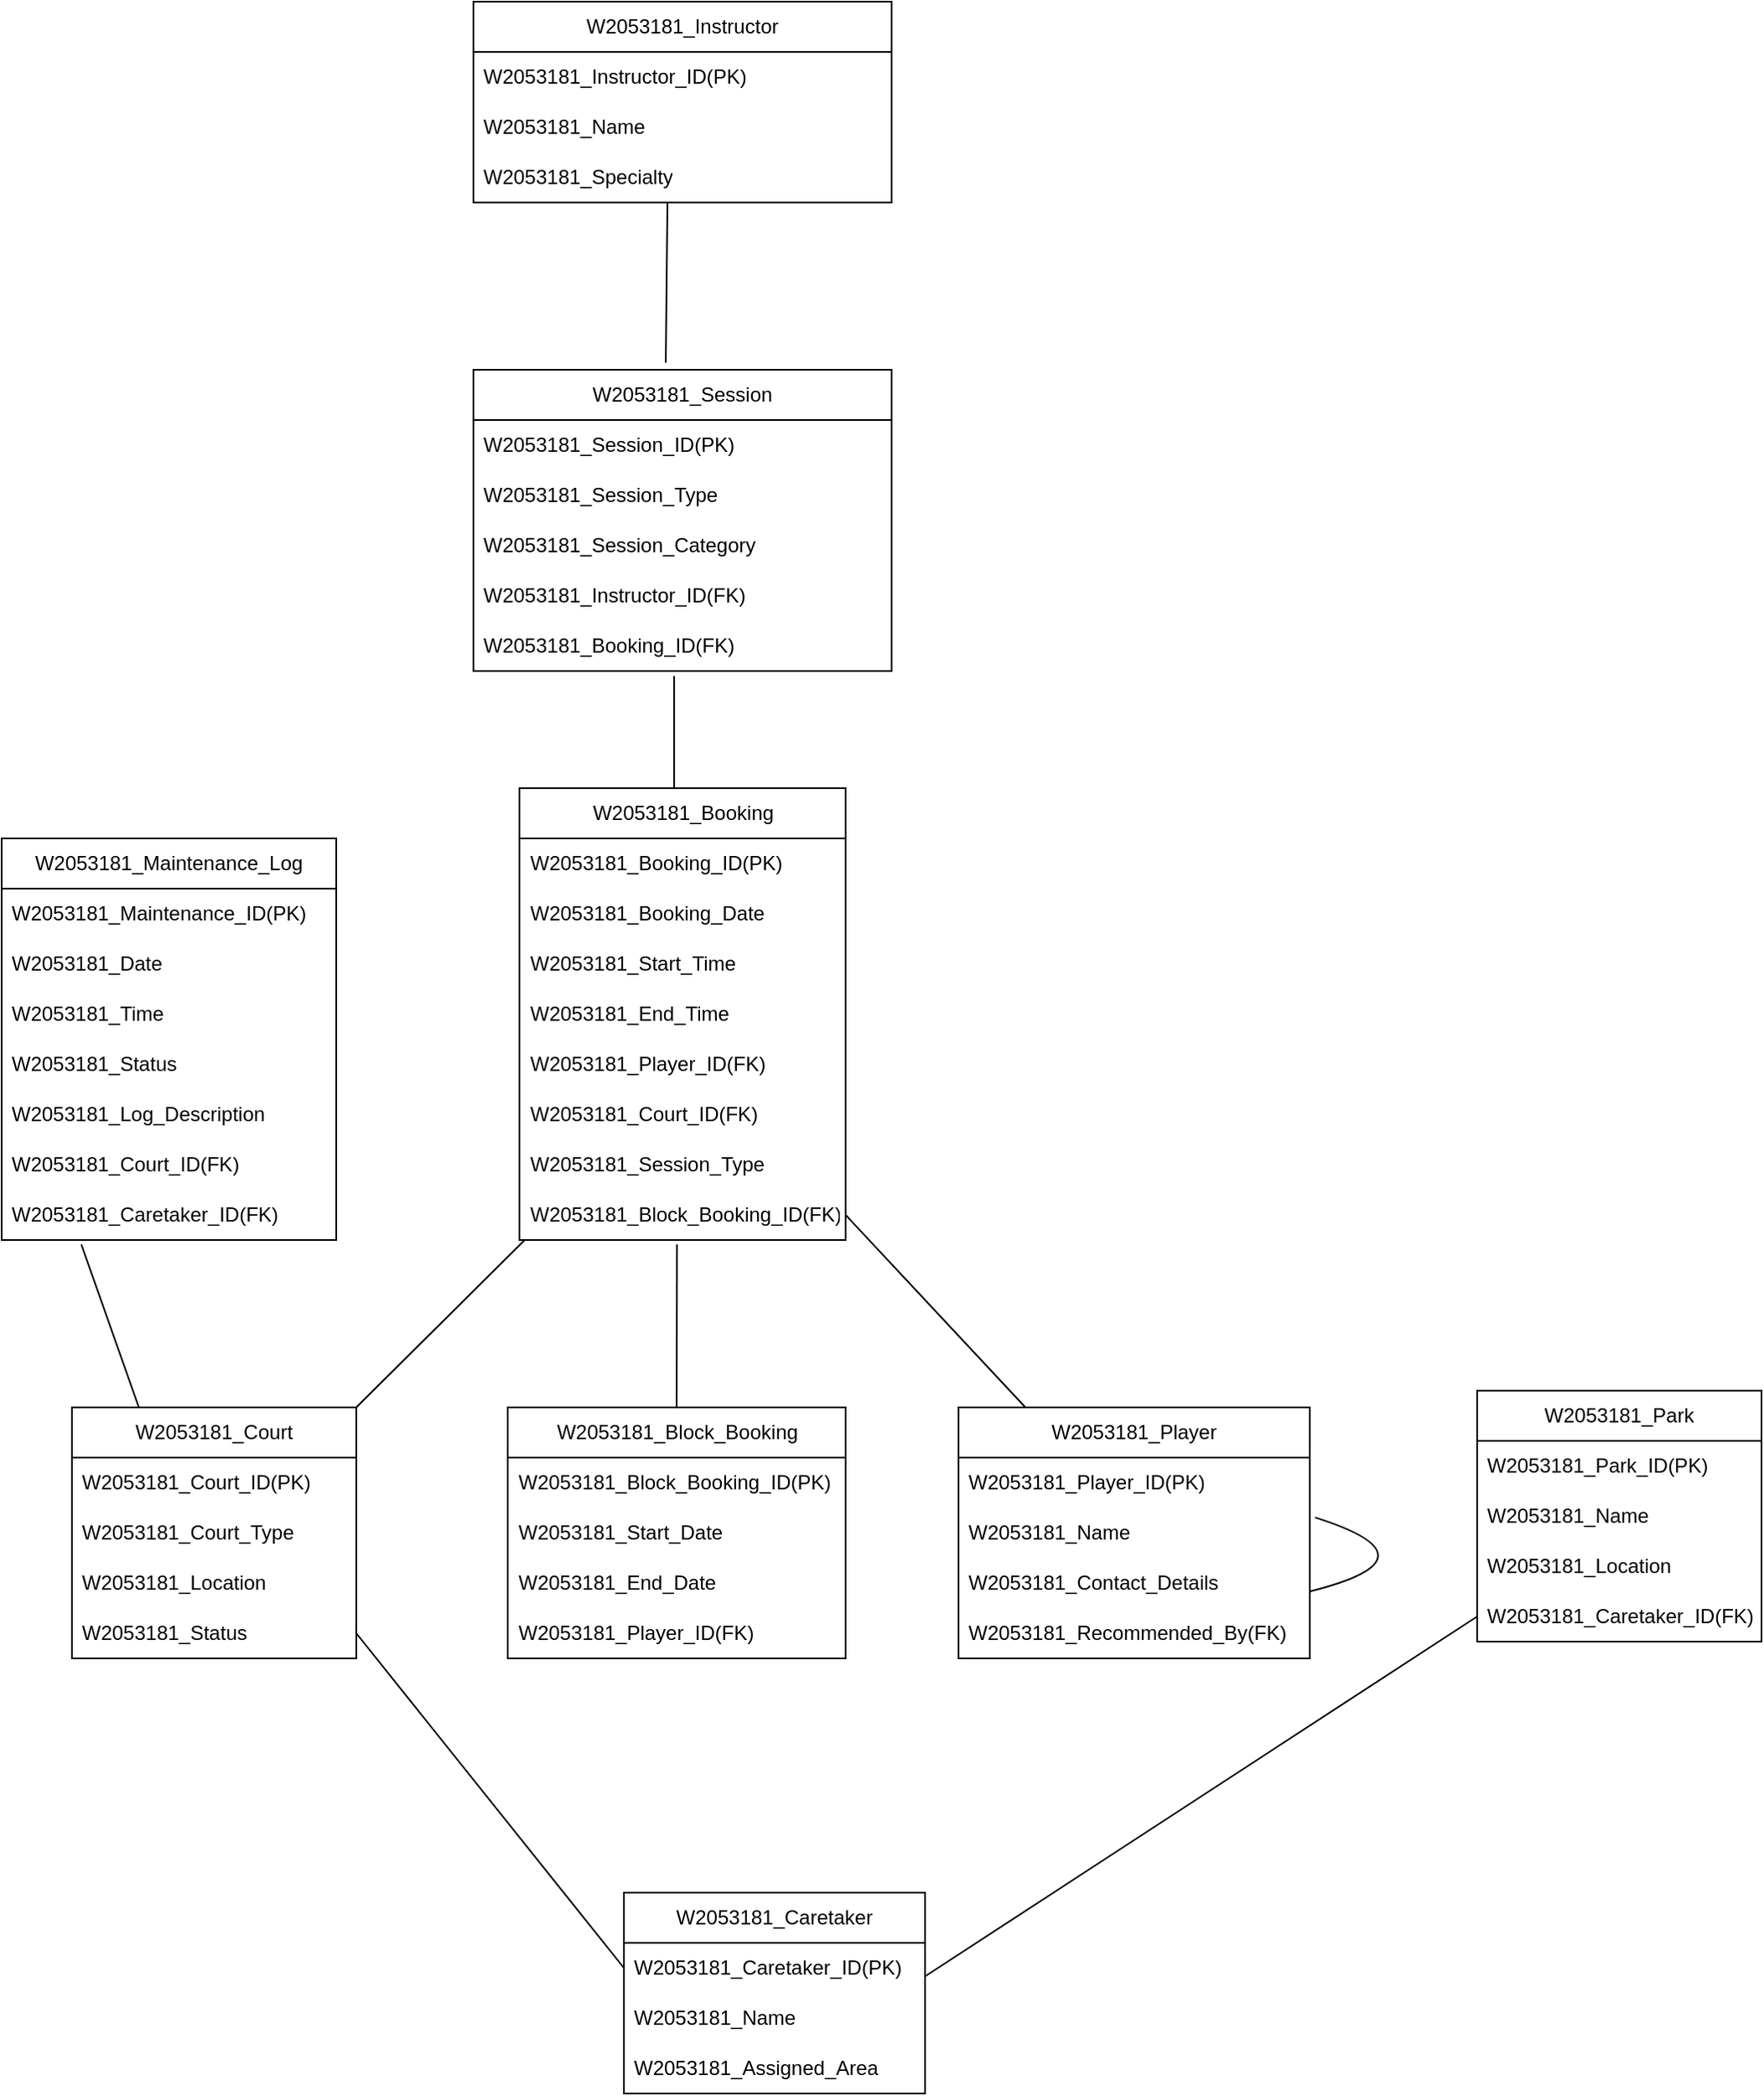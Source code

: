 <mxfile version="24.7.17">
  <diagram name="Page-1" id="o4bU7wl1wtWWs5g_lytX">
    <mxGraphModel dx="1900" dy="557" grid="1" gridSize="10" guides="1" tooltips="1" connect="1" arrows="1" fold="1" page="1" pageScale="1" pageWidth="850" pageHeight="1100" math="0" shadow="0">
      <root>
        <mxCell id="0" />
        <mxCell id="1" parent="0" />
        <mxCell id="Y2qi2BhLRB18Mmbf1ACB-1" value="W2053181_Instructor" style="swimlane;fontStyle=0;childLayout=stackLayout;horizontal=1;startSize=30;horizontalStack=0;resizeParent=1;resizeParentMax=0;resizeLast=0;collapsible=1;marginBottom=0;whiteSpace=wrap;html=1;" vertex="1" parent="1">
          <mxGeometry x="260" width="250" height="120" as="geometry" />
        </mxCell>
        <mxCell id="Y2qi2BhLRB18Mmbf1ACB-2" value="W2053181_Instructor_ID(PK)" style="text;strokeColor=none;fillColor=none;align=left;verticalAlign=middle;spacingLeft=4;spacingRight=4;overflow=hidden;points=[[0,0.5],[1,0.5]];portConstraint=eastwest;rotatable=0;whiteSpace=wrap;html=1;" vertex="1" parent="Y2qi2BhLRB18Mmbf1ACB-1">
          <mxGeometry y="30" width="250" height="30" as="geometry" />
        </mxCell>
        <mxCell id="Y2qi2BhLRB18Mmbf1ACB-3" value="W2053181_Name" style="text;strokeColor=none;fillColor=none;align=left;verticalAlign=middle;spacingLeft=4;spacingRight=4;overflow=hidden;points=[[0,0.5],[1,0.5]];portConstraint=eastwest;rotatable=0;whiteSpace=wrap;html=1;" vertex="1" parent="Y2qi2BhLRB18Mmbf1ACB-1">
          <mxGeometry y="60" width="250" height="30" as="geometry" />
        </mxCell>
        <mxCell id="Y2qi2BhLRB18Mmbf1ACB-4" value="W2053181_Specialty" style="text;strokeColor=none;fillColor=none;align=left;verticalAlign=middle;spacingLeft=4;spacingRight=4;overflow=hidden;points=[[0,0.5],[1,0.5]];portConstraint=eastwest;rotatable=0;whiteSpace=wrap;html=1;" vertex="1" parent="Y2qi2BhLRB18Mmbf1ACB-1">
          <mxGeometry y="90" width="250" height="30" as="geometry" />
        </mxCell>
        <mxCell id="Y2qi2BhLRB18Mmbf1ACB-6" value="W2053181_Session" style="swimlane;fontStyle=0;childLayout=stackLayout;horizontal=1;startSize=30;horizontalStack=0;resizeParent=1;resizeParentMax=0;resizeLast=0;collapsible=1;marginBottom=0;whiteSpace=wrap;html=1;" vertex="1" parent="1">
          <mxGeometry x="260" y="220" width="250" height="180" as="geometry" />
        </mxCell>
        <mxCell id="Y2qi2BhLRB18Mmbf1ACB-7" value="W2053181_Session_ID(PK)" style="text;strokeColor=none;fillColor=none;align=left;verticalAlign=middle;spacingLeft=4;spacingRight=4;overflow=hidden;points=[[0,0.5],[1,0.5]];portConstraint=eastwest;rotatable=0;whiteSpace=wrap;html=1;" vertex="1" parent="Y2qi2BhLRB18Mmbf1ACB-6">
          <mxGeometry y="30" width="250" height="30" as="geometry" />
        </mxCell>
        <mxCell id="Y2qi2BhLRB18Mmbf1ACB-8" value="W2053181_Session_Type" style="text;strokeColor=none;fillColor=none;align=left;verticalAlign=middle;spacingLeft=4;spacingRight=4;overflow=hidden;points=[[0,0.5],[1,0.5]];portConstraint=eastwest;rotatable=0;whiteSpace=wrap;html=1;" vertex="1" parent="Y2qi2BhLRB18Mmbf1ACB-6">
          <mxGeometry y="60" width="250" height="30" as="geometry" />
        </mxCell>
        <mxCell id="Y2qi2BhLRB18Mmbf1ACB-9" value="W2053181_Session_Category" style="text;strokeColor=none;fillColor=none;align=left;verticalAlign=middle;spacingLeft=4;spacingRight=4;overflow=hidden;points=[[0,0.5],[1,0.5]];portConstraint=eastwest;rotatable=0;whiteSpace=wrap;html=1;" vertex="1" parent="Y2qi2BhLRB18Mmbf1ACB-6">
          <mxGeometry y="90" width="250" height="30" as="geometry" />
        </mxCell>
        <mxCell id="Y2qi2BhLRB18Mmbf1ACB-11" value="W2053181_Instructor_ID(FK)" style="text;strokeColor=none;fillColor=none;align=left;verticalAlign=middle;spacingLeft=4;spacingRight=4;overflow=hidden;points=[[0,0.5],[1,0.5]];portConstraint=eastwest;rotatable=0;whiteSpace=wrap;html=1;" vertex="1" parent="Y2qi2BhLRB18Mmbf1ACB-6">
          <mxGeometry y="120" width="250" height="30" as="geometry" />
        </mxCell>
        <mxCell id="Y2qi2BhLRB18Mmbf1ACB-14" value="W2053181_Booking_ID(FK)" style="text;strokeColor=none;fillColor=none;align=left;verticalAlign=middle;spacingLeft=4;spacingRight=4;overflow=hidden;points=[[0,0.5],[1,0.5]];portConstraint=eastwest;rotatable=0;whiteSpace=wrap;html=1;" vertex="1" parent="Y2qi2BhLRB18Mmbf1ACB-6">
          <mxGeometry y="150" width="250" height="30" as="geometry" />
        </mxCell>
        <mxCell id="Y2qi2BhLRB18Mmbf1ACB-15" value="W2053181_Booking" style="swimlane;fontStyle=0;childLayout=stackLayout;horizontal=1;startSize=30;horizontalStack=0;resizeParent=1;resizeParentMax=0;resizeLast=0;collapsible=1;marginBottom=0;whiteSpace=wrap;html=1;" vertex="1" parent="1">
          <mxGeometry x="287.5" y="470" width="195" height="270" as="geometry" />
        </mxCell>
        <mxCell id="Y2qi2BhLRB18Mmbf1ACB-16" value="W2053181_Booking_ID(PK)" style="text;strokeColor=none;fillColor=none;align=left;verticalAlign=middle;spacingLeft=4;spacingRight=4;overflow=hidden;points=[[0,0.5],[1,0.5]];portConstraint=eastwest;rotatable=0;whiteSpace=wrap;html=1;" vertex="1" parent="Y2qi2BhLRB18Mmbf1ACB-15">
          <mxGeometry y="30" width="195" height="30" as="geometry" />
        </mxCell>
        <mxCell id="Y2qi2BhLRB18Mmbf1ACB-17" value="W2053181_Booking_Date" style="text;strokeColor=none;fillColor=none;align=left;verticalAlign=middle;spacingLeft=4;spacingRight=4;overflow=hidden;points=[[0,0.5],[1,0.5]];portConstraint=eastwest;rotatable=0;whiteSpace=wrap;html=1;" vertex="1" parent="Y2qi2BhLRB18Mmbf1ACB-15">
          <mxGeometry y="60" width="195" height="30" as="geometry" />
        </mxCell>
        <mxCell id="Y2qi2BhLRB18Mmbf1ACB-18" value="W2053181_Start_Time" style="text;strokeColor=none;fillColor=none;align=left;verticalAlign=middle;spacingLeft=4;spacingRight=4;overflow=hidden;points=[[0,0.5],[1,0.5]];portConstraint=eastwest;rotatable=0;whiteSpace=wrap;html=1;" vertex="1" parent="Y2qi2BhLRB18Mmbf1ACB-15">
          <mxGeometry y="90" width="195" height="30" as="geometry" />
        </mxCell>
        <mxCell id="Y2qi2BhLRB18Mmbf1ACB-19" value="W2053181_End_Time" style="text;strokeColor=none;fillColor=none;align=left;verticalAlign=middle;spacingLeft=4;spacingRight=4;overflow=hidden;points=[[0,0.5],[1,0.5]];portConstraint=eastwest;rotatable=0;whiteSpace=wrap;html=1;" vertex="1" parent="Y2qi2BhLRB18Mmbf1ACB-15">
          <mxGeometry y="120" width="195" height="30" as="geometry" />
        </mxCell>
        <mxCell id="Y2qi2BhLRB18Mmbf1ACB-20" value="W2053181_Player_ID(FK)" style="text;strokeColor=none;fillColor=none;align=left;verticalAlign=middle;spacingLeft=4;spacingRight=4;overflow=hidden;points=[[0,0.5],[1,0.5]];portConstraint=eastwest;rotatable=0;whiteSpace=wrap;html=1;" vertex="1" parent="Y2qi2BhLRB18Mmbf1ACB-15">
          <mxGeometry y="150" width="195" height="30" as="geometry" />
        </mxCell>
        <mxCell id="Y2qi2BhLRB18Mmbf1ACB-21" value="W2053181_Court_ID(FK)" style="text;strokeColor=none;fillColor=none;align=left;verticalAlign=middle;spacingLeft=4;spacingRight=4;overflow=hidden;points=[[0,0.5],[1,0.5]];portConstraint=eastwest;rotatable=0;whiteSpace=wrap;html=1;" vertex="1" parent="Y2qi2BhLRB18Mmbf1ACB-15">
          <mxGeometry y="180" width="195" height="30" as="geometry" />
        </mxCell>
        <mxCell id="Y2qi2BhLRB18Mmbf1ACB-22" value="W2053181_Session_Type" style="text;strokeColor=none;fillColor=none;align=left;verticalAlign=middle;spacingLeft=4;spacingRight=4;overflow=hidden;points=[[0,0.5],[1,0.5]];portConstraint=eastwest;rotatable=0;whiteSpace=wrap;html=1;" vertex="1" parent="Y2qi2BhLRB18Mmbf1ACB-15">
          <mxGeometry y="210" width="195" height="30" as="geometry" />
        </mxCell>
        <mxCell id="Y2qi2BhLRB18Mmbf1ACB-23" value="W2053181_Block_Booking_ID(FK)" style="text;strokeColor=none;fillColor=none;align=left;verticalAlign=middle;spacingLeft=4;spacingRight=4;overflow=hidden;points=[[0,0.5],[1,0.5]];portConstraint=eastwest;rotatable=0;whiteSpace=wrap;html=1;" vertex="1" parent="Y2qi2BhLRB18Mmbf1ACB-15">
          <mxGeometry y="240" width="195" height="30" as="geometry" />
        </mxCell>
        <mxCell id="Y2qi2BhLRB18Mmbf1ACB-24" value="W2053181_Maintenance_Log" style="swimlane;fontStyle=0;childLayout=stackLayout;horizontal=1;startSize=30;horizontalStack=0;resizeParent=1;resizeParentMax=0;resizeLast=0;collapsible=1;marginBottom=0;whiteSpace=wrap;html=1;" vertex="1" parent="1">
          <mxGeometry x="-22" y="500" width="200" height="240" as="geometry" />
        </mxCell>
        <mxCell id="Y2qi2BhLRB18Mmbf1ACB-25" value="W2053181_Maintenance_ID(PK)" style="text;strokeColor=none;fillColor=none;align=left;verticalAlign=middle;spacingLeft=4;spacingRight=4;overflow=hidden;points=[[0,0.5],[1,0.5]];portConstraint=eastwest;rotatable=0;whiteSpace=wrap;html=1;" vertex="1" parent="Y2qi2BhLRB18Mmbf1ACB-24">
          <mxGeometry y="30" width="200" height="30" as="geometry" />
        </mxCell>
        <mxCell id="Y2qi2BhLRB18Mmbf1ACB-26" value="W2053181_Date" style="text;strokeColor=none;fillColor=none;align=left;verticalAlign=middle;spacingLeft=4;spacingRight=4;overflow=hidden;points=[[0,0.5],[1,0.5]];portConstraint=eastwest;rotatable=0;whiteSpace=wrap;html=1;" vertex="1" parent="Y2qi2BhLRB18Mmbf1ACB-24">
          <mxGeometry y="60" width="200" height="30" as="geometry" />
        </mxCell>
        <mxCell id="Y2qi2BhLRB18Mmbf1ACB-27" value="W2053181_Time" style="text;strokeColor=none;fillColor=none;align=left;verticalAlign=middle;spacingLeft=4;spacingRight=4;overflow=hidden;points=[[0,0.5],[1,0.5]];portConstraint=eastwest;rotatable=0;whiteSpace=wrap;html=1;" vertex="1" parent="Y2qi2BhLRB18Mmbf1ACB-24">
          <mxGeometry y="90" width="200" height="30" as="geometry" />
        </mxCell>
        <mxCell id="Y2qi2BhLRB18Mmbf1ACB-29" value="W2053181_Status" style="text;strokeColor=none;fillColor=none;align=left;verticalAlign=middle;spacingLeft=4;spacingRight=4;overflow=hidden;points=[[0,0.5],[1,0.5]];portConstraint=eastwest;rotatable=0;whiteSpace=wrap;html=1;" vertex="1" parent="Y2qi2BhLRB18Mmbf1ACB-24">
          <mxGeometry y="120" width="200" height="30" as="geometry" />
        </mxCell>
        <mxCell id="Y2qi2BhLRB18Mmbf1ACB-30" value="W2053181_Log_Description" style="text;strokeColor=none;fillColor=none;align=left;verticalAlign=middle;spacingLeft=4;spacingRight=4;overflow=hidden;points=[[0,0.5],[1,0.5]];portConstraint=eastwest;rotatable=0;whiteSpace=wrap;html=1;" vertex="1" parent="Y2qi2BhLRB18Mmbf1ACB-24">
          <mxGeometry y="150" width="200" height="30" as="geometry" />
        </mxCell>
        <mxCell id="Y2qi2BhLRB18Mmbf1ACB-31" value="W2053181_Court_ID(FK)" style="text;strokeColor=none;fillColor=none;align=left;verticalAlign=middle;spacingLeft=4;spacingRight=4;overflow=hidden;points=[[0,0.5],[1,0.5]];portConstraint=eastwest;rotatable=0;whiteSpace=wrap;html=1;" vertex="1" parent="Y2qi2BhLRB18Mmbf1ACB-24">
          <mxGeometry y="180" width="200" height="30" as="geometry" />
        </mxCell>
        <mxCell id="Y2qi2BhLRB18Mmbf1ACB-32" value="W2053181_Caretaker_ID(FK)" style="text;strokeColor=none;fillColor=none;align=left;verticalAlign=middle;spacingLeft=4;spacingRight=4;overflow=hidden;points=[[0,0.5],[1,0.5]];portConstraint=eastwest;rotatable=0;whiteSpace=wrap;html=1;" vertex="1" parent="Y2qi2BhLRB18Mmbf1ACB-24">
          <mxGeometry y="210" width="200" height="30" as="geometry" />
        </mxCell>
        <mxCell id="Y2qi2BhLRB18Mmbf1ACB-33" value="W2053181_Court" style="swimlane;fontStyle=0;childLayout=stackLayout;horizontal=1;startSize=30;horizontalStack=0;resizeParent=1;resizeParentMax=0;resizeLast=0;collapsible=1;marginBottom=0;whiteSpace=wrap;html=1;" vertex="1" parent="1">
          <mxGeometry x="20" y="840" width="170" height="150" as="geometry" />
        </mxCell>
        <mxCell id="Y2qi2BhLRB18Mmbf1ACB-34" value="W2053181_Court_ID(PK)" style="text;strokeColor=none;fillColor=none;align=left;verticalAlign=middle;spacingLeft=4;spacingRight=4;overflow=hidden;points=[[0,0.5],[1,0.5]];portConstraint=eastwest;rotatable=0;whiteSpace=wrap;html=1;" vertex="1" parent="Y2qi2BhLRB18Mmbf1ACB-33">
          <mxGeometry y="30" width="170" height="30" as="geometry" />
        </mxCell>
        <mxCell id="Y2qi2BhLRB18Mmbf1ACB-35" value="W2053181_Court_Type" style="text;strokeColor=none;fillColor=none;align=left;verticalAlign=middle;spacingLeft=4;spacingRight=4;overflow=hidden;points=[[0,0.5],[1,0.5]];portConstraint=eastwest;rotatable=0;whiteSpace=wrap;html=1;" vertex="1" parent="Y2qi2BhLRB18Mmbf1ACB-33">
          <mxGeometry y="60" width="170" height="30" as="geometry" />
        </mxCell>
        <mxCell id="Y2qi2BhLRB18Mmbf1ACB-36" value="W2053181_Location" style="text;strokeColor=none;fillColor=none;align=left;verticalAlign=middle;spacingLeft=4;spacingRight=4;overflow=hidden;points=[[0,0.5],[1,0.5]];portConstraint=eastwest;rotatable=0;whiteSpace=wrap;html=1;" vertex="1" parent="Y2qi2BhLRB18Mmbf1ACB-33">
          <mxGeometry y="90" width="170" height="30" as="geometry" />
        </mxCell>
        <mxCell id="Y2qi2BhLRB18Mmbf1ACB-37" value="W2053181_Status" style="text;strokeColor=none;fillColor=none;align=left;verticalAlign=middle;spacingLeft=4;spacingRight=4;overflow=hidden;points=[[0,0.5],[1,0.5]];portConstraint=eastwest;rotatable=0;whiteSpace=wrap;html=1;" vertex="1" parent="Y2qi2BhLRB18Mmbf1ACB-33">
          <mxGeometry y="120" width="170" height="30" as="geometry" />
        </mxCell>
        <mxCell id="Y2qi2BhLRB18Mmbf1ACB-42" value="W2053181_Block_Booking" style="swimlane;fontStyle=0;childLayout=stackLayout;horizontal=1;startSize=30;horizontalStack=0;resizeParent=1;resizeParentMax=0;resizeLast=0;collapsible=1;marginBottom=0;whiteSpace=wrap;html=1;" vertex="1" parent="1">
          <mxGeometry x="280.5" y="840" width="202" height="150" as="geometry" />
        </mxCell>
        <mxCell id="Y2qi2BhLRB18Mmbf1ACB-43" value="W2053181_Block_Booking_ID(PK)" style="text;strokeColor=none;fillColor=none;align=left;verticalAlign=middle;spacingLeft=4;spacingRight=4;overflow=hidden;points=[[0,0.5],[1,0.5]];portConstraint=eastwest;rotatable=0;whiteSpace=wrap;html=1;" vertex="1" parent="Y2qi2BhLRB18Mmbf1ACB-42">
          <mxGeometry y="30" width="202" height="30" as="geometry" />
        </mxCell>
        <mxCell id="Y2qi2BhLRB18Mmbf1ACB-44" value="W2053181_Start_Date" style="text;strokeColor=none;fillColor=none;align=left;verticalAlign=middle;spacingLeft=4;spacingRight=4;overflow=hidden;points=[[0,0.5],[1,0.5]];portConstraint=eastwest;rotatable=0;whiteSpace=wrap;html=1;" vertex="1" parent="Y2qi2BhLRB18Mmbf1ACB-42">
          <mxGeometry y="60" width="202" height="30" as="geometry" />
        </mxCell>
        <mxCell id="Y2qi2BhLRB18Mmbf1ACB-45" value="W2053181_End_Date" style="text;strokeColor=none;fillColor=none;align=left;verticalAlign=middle;spacingLeft=4;spacingRight=4;overflow=hidden;points=[[0,0.5],[1,0.5]];portConstraint=eastwest;rotatable=0;whiteSpace=wrap;html=1;" vertex="1" parent="Y2qi2BhLRB18Mmbf1ACB-42">
          <mxGeometry y="90" width="202" height="30" as="geometry" />
        </mxCell>
        <mxCell id="Y2qi2BhLRB18Mmbf1ACB-46" value="W2053181_Player_ID(FK)" style="text;strokeColor=none;fillColor=none;align=left;verticalAlign=middle;spacingLeft=4;spacingRight=4;overflow=hidden;points=[[0,0.5],[1,0.5]];portConstraint=eastwest;rotatable=0;whiteSpace=wrap;html=1;" vertex="1" parent="Y2qi2BhLRB18Mmbf1ACB-42">
          <mxGeometry y="120" width="202" height="30" as="geometry" />
        </mxCell>
        <mxCell id="Y2qi2BhLRB18Mmbf1ACB-47" value="W2053181_Player" style="swimlane;fontStyle=0;childLayout=stackLayout;horizontal=1;startSize=30;horizontalStack=0;resizeParent=1;resizeParentMax=0;resizeLast=0;collapsible=1;marginBottom=0;whiteSpace=wrap;html=1;" vertex="1" parent="1">
          <mxGeometry x="550" y="840" width="210" height="150" as="geometry" />
        </mxCell>
        <mxCell id="Y2qi2BhLRB18Mmbf1ACB-48" value="W2053181_Player_ID(PK)" style="text;strokeColor=none;fillColor=none;align=left;verticalAlign=middle;spacingLeft=4;spacingRight=4;overflow=hidden;points=[[0,0.5],[1,0.5]];portConstraint=eastwest;rotatable=0;whiteSpace=wrap;html=1;" vertex="1" parent="Y2qi2BhLRB18Mmbf1ACB-47">
          <mxGeometry y="30" width="210" height="30" as="geometry" />
        </mxCell>
        <mxCell id="Y2qi2BhLRB18Mmbf1ACB-49" value="W2053181_Name" style="text;strokeColor=none;fillColor=none;align=left;verticalAlign=middle;spacingLeft=4;spacingRight=4;overflow=hidden;points=[[0,0.5],[1,0.5]];portConstraint=eastwest;rotatable=0;whiteSpace=wrap;html=1;" vertex="1" parent="Y2qi2BhLRB18Mmbf1ACB-47">
          <mxGeometry y="60" width="210" height="30" as="geometry" />
        </mxCell>
        <mxCell id="Y2qi2BhLRB18Mmbf1ACB-50" value="W2053181_Contact_Details" style="text;strokeColor=none;fillColor=none;align=left;verticalAlign=middle;spacingLeft=4;spacingRight=4;overflow=hidden;points=[[0,0.5],[1,0.5]];portConstraint=eastwest;rotatable=0;whiteSpace=wrap;html=1;" vertex="1" parent="Y2qi2BhLRB18Mmbf1ACB-47">
          <mxGeometry y="90" width="210" height="30" as="geometry" />
        </mxCell>
        <mxCell id="Y2qi2BhLRB18Mmbf1ACB-51" value="W2053181_Recommended_By(FK)" style="text;strokeColor=none;fillColor=none;align=left;verticalAlign=middle;spacingLeft=4;spacingRight=4;overflow=hidden;points=[[0,0.5],[1,0.5]];portConstraint=eastwest;rotatable=0;whiteSpace=wrap;html=1;" vertex="1" parent="Y2qi2BhLRB18Mmbf1ACB-47">
          <mxGeometry y="120" width="210" height="30" as="geometry" />
        </mxCell>
        <mxCell id="Y2qi2BhLRB18Mmbf1ACB-72" value="" style="endArrow=none;html=1;rounded=0;curved=1;exitX=1;exitY=0.667;exitDx=0;exitDy=0;exitPerimeter=0;entryX=1.015;entryY=0.193;entryDx=0;entryDy=0;entryPerimeter=0;" edge="1" parent="Y2qi2BhLRB18Mmbf1ACB-47" source="Y2qi2BhLRB18Mmbf1ACB-50" target="Y2qi2BhLRB18Mmbf1ACB-49">
          <mxGeometry width="50" height="50" relative="1" as="geometry">
            <mxPoint x="220" y="100" as="sourcePoint" />
            <mxPoint x="270" y="50" as="targetPoint" />
            <Array as="points">
              <mxPoint x="290" y="90" />
            </Array>
          </mxGeometry>
        </mxCell>
        <mxCell id="Y2qi2BhLRB18Mmbf1ACB-52" value="W2053181_Park" style="swimlane;fontStyle=0;childLayout=stackLayout;horizontal=1;startSize=30;horizontalStack=0;resizeParent=1;resizeParentMax=0;resizeLast=0;collapsible=1;marginBottom=0;whiteSpace=wrap;html=1;" vertex="1" parent="1">
          <mxGeometry x="860" y="830" width="170" height="150" as="geometry" />
        </mxCell>
        <mxCell id="Y2qi2BhLRB18Mmbf1ACB-53" value="W2053181_Park_ID(PK)" style="text;strokeColor=none;fillColor=none;align=left;verticalAlign=middle;spacingLeft=4;spacingRight=4;overflow=hidden;points=[[0,0.5],[1,0.5]];portConstraint=eastwest;rotatable=0;whiteSpace=wrap;html=1;" vertex="1" parent="Y2qi2BhLRB18Mmbf1ACB-52">
          <mxGeometry y="30" width="170" height="30" as="geometry" />
        </mxCell>
        <mxCell id="Y2qi2BhLRB18Mmbf1ACB-54" value="W2053181_Name" style="text;strokeColor=none;fillColor=none;align=left;verticalAlign=middle;spacingLeft=4;spacingRight=4;overflow=hidden;points=[[0,0.5],[1,0.5]];portConstraint=eastwest;rotatable=0;whiteSpace=wrap;html=1;" vertex="1" parent="Y2qi2BhLRB18Mmbf1ACB-52">
          <mxGeometry y="60" width="170" height="30" as="geometry" />
        </mxCell>
        <mxCell id="Y2qi2BhLRB18Mmbf1ACB-55" value="W2053181_Location" style="text;strokeColor=none;fillColor=none;align=left;verticalAlign=middle;spacingLeft=4;spacingRight=4;overflow=hidden;points=[[0,0.5],[1,0.5]];portConstraint=eastwest;rotatable=0;whiteSpace=wrap;html=1;" vertex="1" parent="Y2qi2BhLRB18Mmbf1ACB-52">
          <mxGeometry y="90" width="170" height="30" as="geometry" />
        </mxCell>
        <mxCell id="Y2qi2BhLRB18Mmbf1ACB-56" value="W2053181_Caretaker_ID(FK)" style="text;strokeColor=none;fillColor=none;align=left;verticalAlign=middle;spacingLeft=4;spacingRight=4;overflow=hidden;points=[[0,0.5],[1,0.5]];portConstraint=eastwest;rotatable=0;whiteSpace=wrap;html=1;" vertex="1" parent="Y2qi2BhLRB18Mmbf1ACB-52">
          <mxGeometry y="120" width="170" height="30" as="geometry" />
        </mxCell>
        <mxCell id="Y2qi2BhLRB18Mmbf1ACB-57" value="W2053181_Caretaker" style="swimlane;fontStyle=0;childLayout=stackLayout;horizontal=1;startSize=30;horizontalStack=0;resizeParent=1;resizeParentMax=0;resizeLast=0;collapsible=1;marginBottom=0;whiteSpace=wrap;html=1;" vertex="1" parent="1">
          <mxGeometry x="350" y="1130" width="180" height="120" as="geometry" />
        </mxCell>
        <mxCell id="Y2qi2BhLRB18Mmbf1ACB-58" value="W2053181_Caretaker_ID(PK)" style="text;strokeColor=none;fillColor=none;align=left;verticalAlign=middle;spacingLeft=4;spacingRight=4;overflow=hidden;points=[[0,0.5],[1,0.5]];portConstraint=eastwest;rotatable=0;whiteSpace=wrap;html=1;" vertex="1" parent="Y2qi2BhLRB18Mmbf1ACB-57">
          <mxGeometry y="30" width="180" height="30" as="geometry" />
        </mxCell>
        <mxCell id="Y2qi2BhLRB18Mmbf1ACB-59" value="W2053181_Name" style="text;strokeColor=none;fillColor=none;align=left;verticalAlign=middle;spacingLeft=4;spacingRight=4;overflow=hidden;points=[[0,0.5],[1,0.5]];portConstraint=eastwest;rotatable=0;whiteSpace=wrap;html=1;" vertex="1" parent="Y2qi2BhLRB18Mmbf1ACB-57">
          <mxGeometry y="60" width="180" height="30" as="geometry" />
        </mxCell>
        <mxCell id="Y2qi2BhLRB18Mmbf1ACB-60" value="W2053181_Assigned_Area" style="text;strokeColor=none;fillColor=none;align=left;verticalAlign=middle;spacingLeft=4;spacingRight=4;overflow=hidden;points=[[0,0.5],[1,0.5]];portConstraint=eastwest;rotatable=0;whiteSpace=wrap;html=1;" vertex="1" parent="Y2qi2BhLRB18Mmbf1ACB-57">
          <mxGeometry y="90" width="180" height="30" as="geometry" />
        </mxCell>
        <mxCell id="Y2qi2BhLRB18Mmbf1ACB-62" value="" style="endArrow=none;html=1;rounded=0;entryX=0.464;entryY=1.14;entryDx=0;entryDy=0;entryPerimeter=0;" edge="1" parent="1">
          <mxGeometry width="50" height="50" relative="1" as="geometry">
            <mxPoint x="375" y="215.8" as="sourcePoint" />
            <mxPoint x="376" y="120.0" as="targetPoint" />
          </mxGeometry>
        </mxCell>
        <mxCell id="Y2qi2BhLRB18Mmbf1ACB-65" value="" style="endArrow=none;html=1;rounded=0;" edge="1" parent="1">
          <mxGeometry width="50" height="50" relative="1" as="geometry">
            <mxPoint x="380" y="470" as="sourcePoint" />
            <mxPoint x="380" y="403" as="targetPoint" />
          </mxGeometry>
        </mxCell>
        <mxCell id="Y2qi2BhLRB18Mmbf1ACB-66" value="" style="endArrow=none;html=1;rounded=0;entryX=0.483;entryY=1.087;entryDx=0;entryDy=0;entryPerimeter=0;exitX=0.5;exitY=0;exitDx=0;exitDy=0;" edge="1" parent="1" source="Y2qi2BhLRB18Mmbf1ACB-42" target="Y2qi2BhLRB18Mmbf1ACB-23">
          <mxGeometry width="50" height="50" relative="1" as="geometry">
            <mxPoint x="380" y="840" as="sourcePoint" />
            <mxPoint x="430" y="790" as="targetPoint" />
          </mxGeometry>
        </mxCell>
        <mxCell id="Y2qi2BhLRB18Mmbf1ACB-67" value="" style="endArrow=none;html=1;rounded=0;entryX=0.015;entryY=1.007;entryDx=0;entryDy=0;entryPerimeter=0;" edge="1" parent="1" target="Y2qi2BhLRB18Mmbf1ACB-23">
          <mxGeometry width="50" height="50" relative="1" as="geometry">
            <mxPoint x="190" y="840" as="sourcePoint" />
            <mxPoint x="240" y="790" as="targetPoint" />
          </mxGeometry>
        </mxCell>
        <mxCell id="Y2qi2BhLRB18Mmbf1ACB-68" value="" style="endArrow=none;html=1;rounded=0;entryX=0.238;entryY=1.087;entryDx=0;entryDy=0;entryPerimeter=0;" edge="1" parent="1" target="Y2qi2BhLRB18Mmbf1ACB-32">
          <mxGeometry width="50" height="50" relative="1" as="geometry">
            <mxPoint x="60" y="840" as="sourcePoint" />
            <mxPoint x="110" y="790" as="targetPoint" />
          </mxGeometry>
        </mxCell>
        <mxCell id="Y2qi2BhLRB18Mmbf1ACB-69" value="" style="endArrow=none;html=1;rounded=0;entryX=1;entryY=0.5;entryDx=0;entryDy=0;" edge="1" parent="1" target="Y2qi2BhLRB18Mmbf1ACB-23">
          <mxGeometry width="50" height="50" relative="1" as="geometry">
            <mxPoint x="590" y="840" as="sourcePoint" />
            <mxPoint x="640" y="790" as="targetPoint" />
          </mxGeometry>
        </mxCell>
        <mxCell id="Y2qi2BhLRB18Mmbf1ACB-70" value="" style="endArrow=none;html=1;rounded=0;entryX=1;entryY=0.5;entryDx=0;entryDy=0;exitX=0;exitY=0.5;exitDx=0;exitDy=0;" edge="1" parent="1" source="Y2qi2BhLRB18Mmbf1ACB-58" target="Y2qi2BhLRB18Mmbf1ACB-37">
          <mxGeometry width="50" height="50" relative="1" as="geometry">
            <mxPoint x="300" y="1110" as="sourcePoint" />
            <mxPoint x="350" y="1060" as="targetPoint" />
          </mxGeometry>
        </mxCell>
        <mxCell id="Y2qi2BhLRB18Mmbf1ACB-71" value="" style="endArrow=none;html=1;rounded=0;entryX=0;entryY=0.5;entryDx=0;entryDy=0;" edge="1" parent="1" target="Y2qi2BhLRB18Mmbf1ACB-56">
          <mxGeometry width="50" height="50" relative="1" as="geometry">
            <mxPoint x="530" y="1180" as="sourcePoint" />
            <mxPoint x="580" y="1130" as="targetPoint" />
          </mxGeometry>
        </mxCell>
      </root>
    </mxGraphModel>
  </diagram>
</mxfile>
